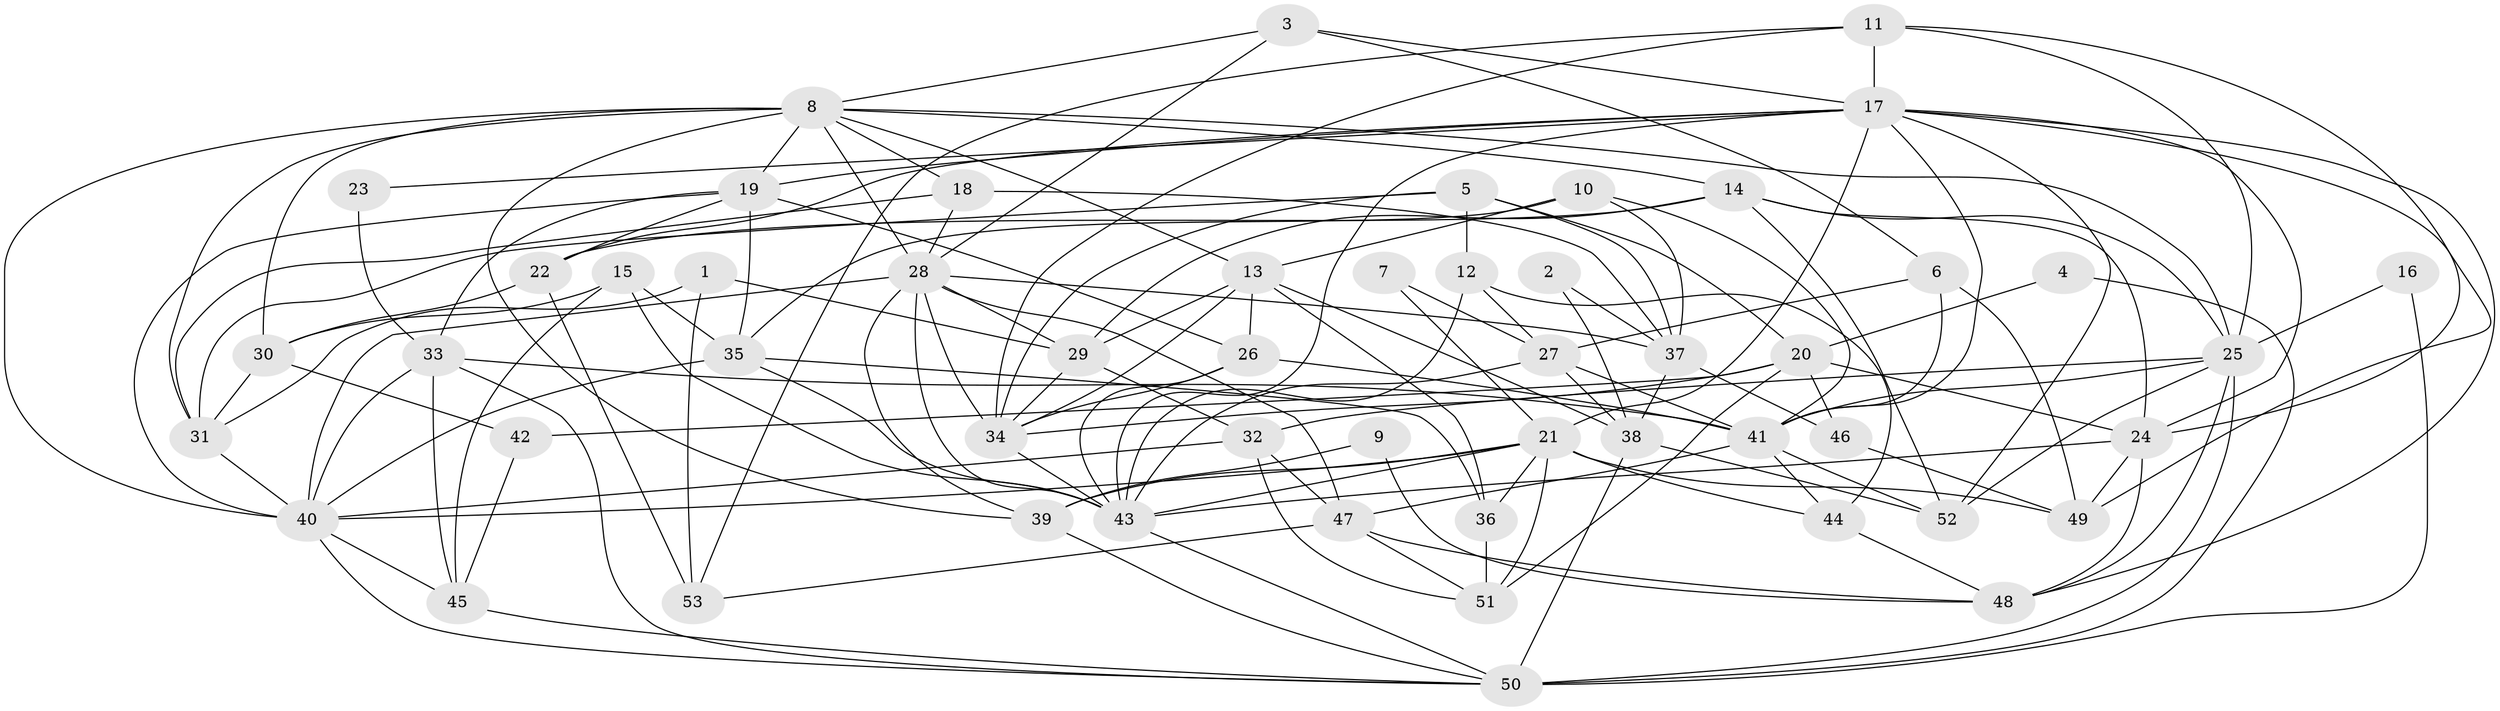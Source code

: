 // original degree distribution, {6: 0.07547169811320754, 3: 0.3490566037735849, 5: 0.1509433962264151, 2: 0.10377358490566038, 7: 0.02830188679245283, 4: 0.25471698113207547, 8: 0.018867924528301886, 9: 0.018867924528301886}
// Generated by graph-tools (version 1.1) at 2025/50/03/09/25 03:50:02]
// undirected, 53 vertices, 150 edges
graph export_dot {
graph [start="1"]
  node [color=gray90,style=filled];
  1;
  2;
  3;
  4;
  5;
  6;
  7;
  8;
  9;
  10;
  11;
  12;
  13;
  14;
  15;
  16;
  17;
  18;
  19;
  20;
  21;
  22;
  23;
  24;
  25;
  26;
  27;
  28;
  29;
  30;
  31;
  32;
  33;
  34;
  35;
  36;
  37;
  38;
  39;
  40;
  41;
  42;
  43;
  44;
  45;
  46;
  47;
  48;
  49;
  50;
  51;
  52;
  53;
  1 -- 29 [weight=1.0];
  1 -- 31 [weight=1.0];
  1 -- 53 [weight=1.0];
  2 -- 37 [weight=1.0];
  2 -- 38 [weight=1.0];
  3 -- 6 [weight=1.0];
  3 -- 8 [weight=1.0];
  3 -- 17 [weight=1.0];
  3 -- 28 [weight=1.0];
  4 -- 20 [weight=1.0];
  4 -- 50 [weight=1.0];
  5 -- 12 [weight=1.0];
  5 -- 20 [weight=1.0];
  5 -- 31 [weight=1.0];
  5 -- 34 [weight=1.0];
  5 -- 37 [weight=1.0];
  6 -- 27 [weight=1.0];
  6 -- 41 [weight=1.0];
  6 -- 49 [weight=1.0];
  7 -- 21 [weight=1.0];
  7 -- 27 [weight=1.0];
  8 -- 13 [weight=1.0];
  8 -- 14 [weight=1.0];
  8 -- 18 [weight=1.0];
  8 -- 19 [weight=1.0];
  8 -- 25 [weight=1.0];
  8 -- 28 [weight=1.0];
  8 -- 30 [weight=1.0];
  8 -- 31 [weight=1.0];
  8 -- 39 [weight=1.0];
  8 -- 40 [weight=1.0];
  9 -- 39 [weight=1.0];
  9 -- 48 [weight=1.0];
  10 -- 13 [weight=1.0];
  10 -- 35 [weight=1.0];
  10 -- 37 [weight=1.0];
  10 -- 41 [weight=1.0];
  11 -- 17 [weight=1.0];
  11 -- 24 [weight=1.0];
  11 -- 25 [weight=1.0];
  11 -- 34 [weight=1.0];
  11 -- 53 [weight=1.0];
  12 -- 27 [weight=1.0];
  12 -- 43 [weight=1.0];
  12 -- 44 [weight=1.0];
  13 -- 26 [weight=1.0];
  13 -- 29 [weight=1.0];
  13 -- 34 [weight=1.0];
  13 -- 36 [weight=1.0];
  13 -- 38 [weight=2.0];
  14 -- 22 [weight=1.0];
  14 -- 24 [weight=1.0];
  14 -- 25 [weight=1.0];
  14 -- 29 [weight=1.0];
  14 -- 52 [weight=1.0];
  15 -- 30 [weight=1.0];
  15 -- 35 [weight=1.0];
  15 -- 43 [weight=1.0];
  15 -- 45 [weight=1.0];
  16 -- 25 [weight=1.0];
  16 -- 50 [weight=1.0];
  17 -- 19 [weight=1.0];
  17 -- 21 [weight=1.0];
  17 -- 22 [weight=1.0];
  17 -- 23 [weight=1.0];
  17 -- 24 [weight=1.0];
  17 -- 41 [weight=1.0];
  17 -- 43 [weight=1.0];
  17 -- 48 [weight=1.0];
  17 -- 49 [weight=1.0];
  17 -- 52 [weight=1.0];
  18 -- 28 [weight=1.0];
  18 -- 31 [weight=2.0];
  18 -- 37 [weight=1.0];
  19 -- 22 [weight=1.0];
  19 -- 26 [weight=1.0];
  19 -- 33 [weight=1.0];
  19 -- 35 [weight=1.0];
  19 -- 40 [weight=1.0];
  20 -- 24 [weight=1.0];
  20 -- 34 [weight=1.0];
  20 -- 42 [weight=1.0];
  20 -- 46 [weight=1.0];
  20 -- 51 [weight=1.0];
  21 -- 36 [weight=1.0];
  21 -- 39 [weight=1.0];
  21 -- 40 [weight=1.0];
  21 -- 43 [weight=1.0];
  21 -- 44 [weight=1.0];
  21 -- 49 [weight=1.0];
  21 -- 51 [weight=1.0];
  22 -- 30 [weight=1.0];
  22 -- 53 [weight=1.0];
  23 -- 33 [weight=1.0];
  24 -- 43 [weight=1.0];
  24 -- 48 [weight=1.0];
  24 -- 49 [weight=1.0];
  25 -- 32 [weight=1.0];
  25 -- 41 [weight=1.0];
  25 -- 48 [weight=1.0];
  25 -- 50 [weight=2.0];
  25 -- 52 [weight=1.0];
  26 -- 34 [weight=1.0];
  26 -- 41 [weight=1.0];
  26 -- 43 [weight=1.0];
  27 -- 38 [weight=1.0];
  27 -- 41 [weight=1.0];
  27 -- 43 [weight=1.0];
  28 -- 29 [weight=1.0];
  28 -- 34 [weight=1.0];
  28 -- 37 [weight=1.0];
  28 -- 39 [weight=1.0];
  28 -- 40 [weight=1.0];
  28 -- 43 [weight=1.0];
  28 -- 47 [weight=1.0];
  29 -- 32 [weight=1.0];
  29 -- 34 [weight=1.0];
  30 -- 31 [weight=1.0];
  30 -- 42 [weight=1.0];
  31 -- 40 [weight=1.0];
  32 -- 40 [weight=1.0];
  32 -- 47 [weight=1.0];
  32 -- 51 [weight=1.0];
  33 -- 40 [weight=1.0];
  33 -- 41 [weight=1.0];
  33 -- 45 [weight=1.0];
  33 -- 50 [weight=1.0];
  34 -- 43 [weight=1.0];
  35 -- 36 [weight=1.0];
  35 -- 40 [weight=1.0];
  35 -- 43 [weight=1.0];
  36 -- 51 [weight=1.0];
  37 -- 38 [weight=1.0];
  37 -- 46 [weight=1.0];
  38 -- 50 [weight=1.0];
  38 -- 52 [weight=1.0];
  39 -- 50 [weight=1.0];
  40 -- 45 [weight=1.0];
  40 -- 50 [weight=1.0];
  41 -- 44 [weight=1.0];
  41 -- 47 [weight=1.0];
  41 -- 52 [weight=1.0];
  42 -- 45 [weight=1.0];
  43 -- 50 [weight=1.0];
  44 -- 48 [weight=1.0];
  45 -- 50 [weight=1.0];
  46 -- 49 [weight=1.0];
  47 -- 48 [weight=1.0];
  47 -- 51 [weight=1.0];
  47 -- 53 [weight=1.0];
}

